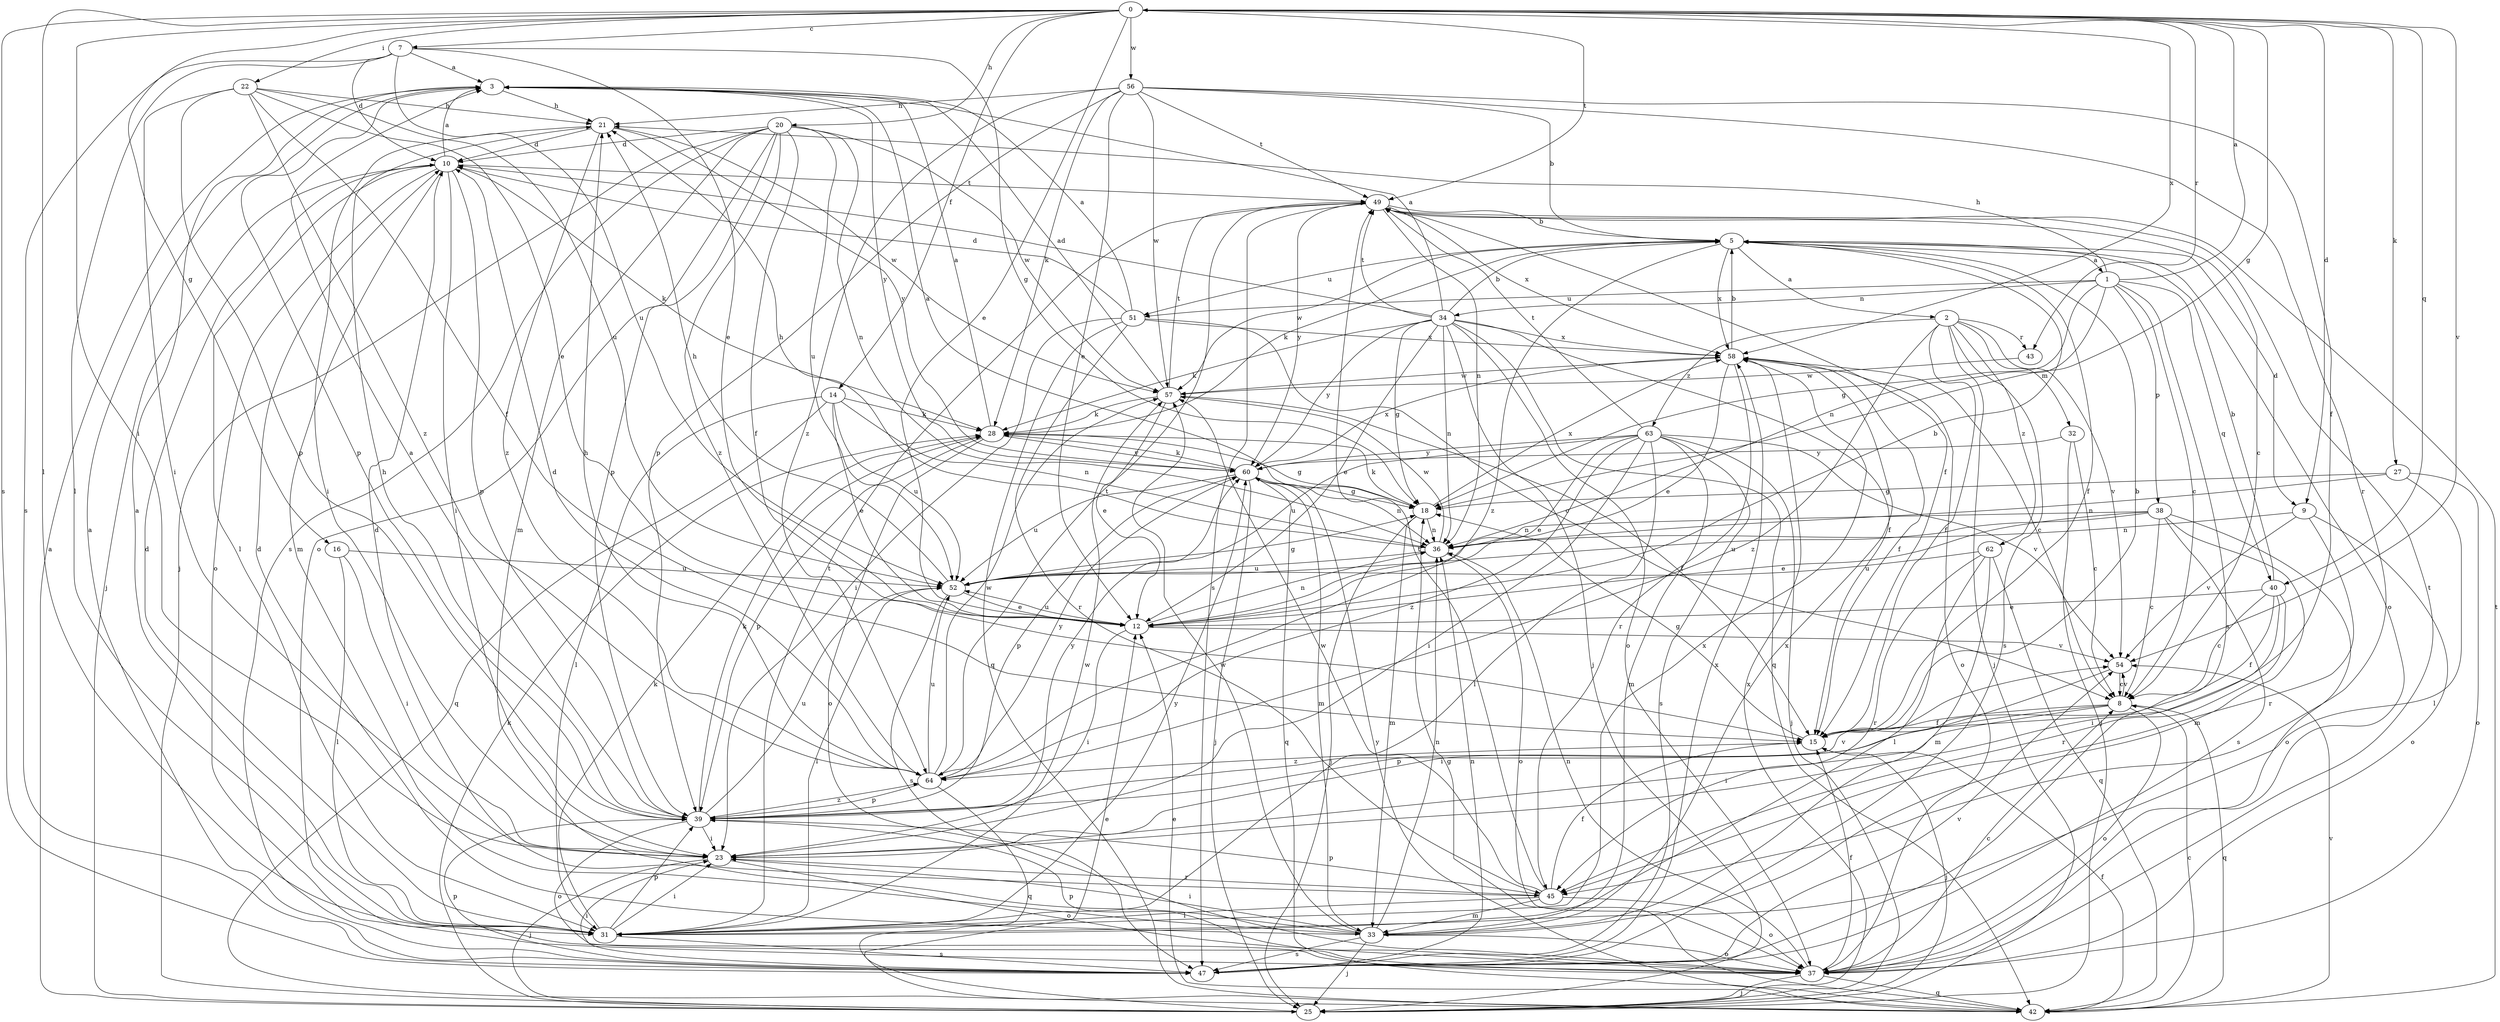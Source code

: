 strict digraph  {
0;
1;
2;
3;
5;
7;
8;
9;
10;
12;
14;
15;
16;
18;
20;
21;
22;
23;
25;
27;
28;
31;
32;
33;
34;
36;
37;
38;
39;
40;
42;
43;
45;
47;
49;
51;
52;
54;
56;
57;
58;
60;
62;
63;
64;
0 -> 7  [label=c];
0 -> 9  [label=d];
0 -> 12  [label=e];
0 -> 14  [label=f];
0 -> 16  [label=g];
0 -> 18  [label=g];
0 -> 20  [label=h];
0 -> 22  [label=i];
0 -> 23  [label=i];
0 -> 27  [label=k];
0 -> 31  [label=l];
0 -> 40  [label=q];
0 -> 43  [label=r];
0 -> 47  [label=s];
0 -> 49  [label=t];
0 -> 54  [label=v];
0 -> 56  [label=w];
0 -> 58  [label=x];
1 -> 0  [label=a];
1 -> 8  [label=c];
1 -> 18  [label=g];
1 -> 21  [label=h];
1 -> 34  [label=n];
1 -> 36  [label=n];
1 -> 38  [label=p];
1 -> 40  [label=q];
1 -> 47  [label=s];
1 -> 51  [label=u];
2 -> 15  [label=f];
2 -> 25  [label=j];
2 -> 32  [label=m];
2 -> 43  [label=r];
2 -> 47  [label=s];
2 -> 54  [label=v];
2 -> 62  [label=z];
2 -> 63  [label=z];
2 -> 64  [label=z];
3 -> 21  [label=h];
3 -> 39  [label=p];
3 -> 60  [label=y];
5 -> 1  [label=a];
5 -> 2  [label=a];
5 -> 9  [label=d];
5 -> 15  [label=f];
5 -> 28  [label=k];
5 -> 37  [label=o];
5 -> 51  [label=u];
5 -> 57  [label=w];
5 -> 58  [label=x];
5 -> 64  [label=z];
7 -> 3  [label=a];
7 -> 10  [label=d];
7 -> 12  [label=e];
7 -> 18  [label=g];
7 -> 31  [label=l];
7 -> 47  [label=s];
7 -> 52  [label=u];
8 -> 15  [label=f];
8 -> 23  [label=i];
8 -> 37  [label=o];
8 -> 39  [label=p];
8 -> 42  [label=q];
8 -> 54  [label=v];
9 -> 36  [label=n];
9 -> 37  [label=o];
9 -> 45  [label=r];
9 -> 54  [label=v];
10 -> 3  [label=a];
10 -> 23  [label=i];
10 -> 25  [label=j];
10 -> 28  [label=k];
10 -> 31  [label=l];
10 -> 33  [label=m];
10 -> 37  [label=o];
10 -> 39  [label=p];
10 -> 49  [label=t];
12 -> 5  [label=b];
12 -> 23  [label=i];
12 -> 36  [label=n];
12 -> 52  [label=u];
12 -> 54  [label=v];
14 -> 12  [label=e];
14 -> 28  [label=k];
14 -> 31  [label=l];
14 -> 36  [label=n];
14 -> 42  [label=q];
14 -> 52  [label=u];
15 -> 5  [label=b];
15 -> 18  [label=g];
15 -> 25  [label=j];
15 -> 64  [label=z];
16 -> 23  [label=i];
16 -> 31  [label=l];
16 -> 52  [label=u];
18 -> 3  [label=a];
18 -> 25  [label=j];
18 -> 28  [label=k];
18 -> 33  [label=m];
18 -> 36  [label=n];
18 -> 58  [label=x];
20 -> 10  [label=d];
20 -> 15  [label=f];
20 -> 25  [label=j];
20 -> 33  [label=m];
20 -> 36  [label=n];
20 -> 37  [label=o];
20 -> 39  [label=p];
20 -> 47  [label=s];
20 -> 52  [label=u];
20 -> 57  [label=w];
20 -> 64  [label=z];
21 -> 10  [label=d];
21 -> 23  [label=i];
21 -> 57  [label=w];
21 -> 60  [label=y];
21 -> 64  [label=z];
22 -> 12  [label=e];
22 -> 15  [label=f];
22 -> 21  [label=h];
22 -> 23  [label=i];
22 -> 39  [label=p];
22 -> 52  [label=u];
22 -> 64  [label=z];
23 -> 25  [label=j];
23 -> 37  [label=o];
23 -> 45  [label=r];
25 -> 3  [label=a];
25 -> 12  [label=e];
25 -> 28  [label=k];
25 -> 58  [label=x];
27 -> 18  [label=g];
27 -> 31  [label=l];
27 -> 36  [label=n];
27 -> 37  [label=o];
28 -> 3  [label=a];
28 -> 18  [label=g];
28 -> 37  [label=o];
28 -> 39  [label=p];
28 -> 60  [label=y];
31 -> 3  [label=a];
31 -> 10  [label=d];
31 -> 23  [label=i];
31 -> 28  [label=k];
31 -> 39  [label=p];
31 -> 47  [label=s];
31 -> 49  [label=t];
31 -> 57  [label=w];
31 -> 58  [label=x];
31 -> 60  [label=y];
32 -> 8  [label=c];
32 -> 25  [label=j];
32 -> 60  [label=y];
33 -> 10  [label=d];
33 -> 23  [label=i];
33 -> 25  [label=j];
33 -> 36  [label=n];
33 -> 37  [label=o];
33 -> 47  [label=s];
33 -> 57  [label=w];
33 -> 58  [label=x];
34 -> 3  [label=a];
34 -> 5  [label=b];
34 -> 10  [label=d];
34 -> 12  [label=e];
34 -> 15  [label=f];
34 -> 18  [label=g];
34 -> 25  [label=j];
34 -> 28  [label=k];
34 -> 36  [label=n];
34 -> 37  [label=o];
34 -> 42  [label=q];
34 -> 49  [label=t];
34 -> 58  [label=x];
34 -> 60  [label=y];
36 -> 21  [label=h];
36 -> 37  [label=o];
36 -> 52  [label=u];
36 -> 57  [label=w];
37 -> 8  [label=c];
37 -> 15  [label=f];
37 -> 25  [label=j];
37 -> 36  [label=n];
37 -> 39  [label=p];
37 -> 42  [label=q];
37 -> 49  [label=t];
38 -> 8  [label=c];
38 -> 12  [label=e];
38 -> 33  [label=m];
38 -> 36  [label=n];
38 -> 37  [label=o];
38 -> 47  [label=s];
38 -> 52  [label=u];
39 -> 3  [label=a];
39 -> 21  [label=h];
39 -> 23  [label=i];
39 -> 28  [label=k];
39 -> 37  [label=o];
39 -> 52  [label=u];
39 -> 54  [label=v];
39 -> 60  [label=y];
39 -> 64  [label=z];
40 -> 5  [label=b];
40 -> 8  [label=c];
40 -> 12  [label=e];
40 -> 15  [label=f];
40 -> 23  [label=i];
40 -> 45  [label=r];
42 -> 8  [label=c];
42 -> 12  [label=e];
42 -> 15  [label=f];
42 -> 18  [label=g];
42 -> 49  [label=t];
42 -> 54  [label=v];
42 -> 60  [label=y];
43 -> 57  [label=w];
45 -> 10  [label=d];
45 -> 15  [label=f];
45 -> 31  [label=l];
45 -> 33  [label=m];
45 -> 37  [label=o];
45 -> 39  [label=p];
45 -> 49  [label=t];
45 -> 57  [label=w];
47 -> 3  [label=a];
47 -> 23  [label=i];
47 -> 36  [label=n];
47 -> 39  [label=p];
47 -> 54  [label=v];
47 -> 58  [label=x];
49 -> 5  [label=b];
49 -> 8  [label=c];
49 -> 15  [label=f];
49 -> 36  [label=n];
49 -> 47  [label=s];
49 -> 58  [label=x];
49 -> 60  [label=y];
51 -> 3  [label=a];
51 -> 8  [label=c];
51 -> 10  [label=d];
51 -> 23  [label=i];
51 -> 42  [label=q];
51 -> 45  [label=r];
51 -> 58  [label=x];
52 -> 12  [label=e];
52 -> 18  [label=g];
52 -> 21  [label=h];
52 -> 31  [label=l];
52 -> 47  [label=s];
54 -> 8  [label=c];
54 -> 23  [label=i];
56 -> 5  [label=b];
56 -> 12  [label=e];
56 -> 15  [label=f];
56 -> 21  [label=h];
56 -> 28  [label=k];
56 -> 39  [label=p];
56 -> 45  [label=r];
56 -> 49  [label=t];
56 -> 57  [label=w];
56 -> 64  [label=z];
57 -> 3  [label=a];
57 -> 12  [label=e];
57 -> 15  [label=f];
57 -> 28  [label=k];
57 -> 49  [label=t];
58 -> 5  [label=b];
58 -> 8  [label=c];
58 -> 12  [label=e];
58 -> 15  [label=f];
58 -> 37  [label=o];
58 -> 45  [label=r];
58 -> 57  [label=w];
60 -> 18  [label=g];
60 -> 25  [label=j];
60 -> 28  [label=k];
60 -> 33  [label=m];
60 -> 36  [label=n];
60 -> 39  [label=p];
60 -> 42  [label=q];
60 -> 52  [label=u];
60 -> 58  [label=x];
62 -> 31  [label=l];
62 -> 33  [label=m];
62 -> 42  [label=q];
62 -> 45  [label=r];
62 -> 52  [label=u];
63 -> 12  [label=e];
63 -> 23  [label=i];
63 -> 25  [label=j];
63 -> 31  [label=l];
63 -> 33  [label=m];
63 -> 47  [label=s];
63 -> 49  [label=t];
63 -> 52  [label=u];
63 -> 54  [label=v];
63 -> 60  [label=y];
63 -> 64  [label=z];
64 -> 10  [label=d];
64 -> 21  [label=h];
64 -> 39  [label=p];
64 -> 42  [label=q];
64 -> 49  [label=t];
64 -> 52  [label=u];
64 -> 57  [label=w];
64 -> 60  [label=y];
}
